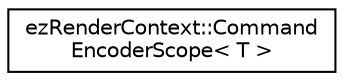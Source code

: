 digraph "Graphical Class Hierarchy"
{
 // LATEX_PDF_SIZE
  edge [fontname="Helvetica",fontsize="10",labelfontname="Helvetica",labelfontsize="10"];
  node [fontname="Helvetica",fontsize="10",shape=record];
  rankdir="LR";
  Node0 [label="ezRenderContext::Command\lEncoderScope\< T \>",height=0.2,width=0.4,color="black", fillcolor="white", style="filled",URL="$d2/dbd/classez_render_context_1_1_command_encoder_scope.htm",tooltip=" "];
}
